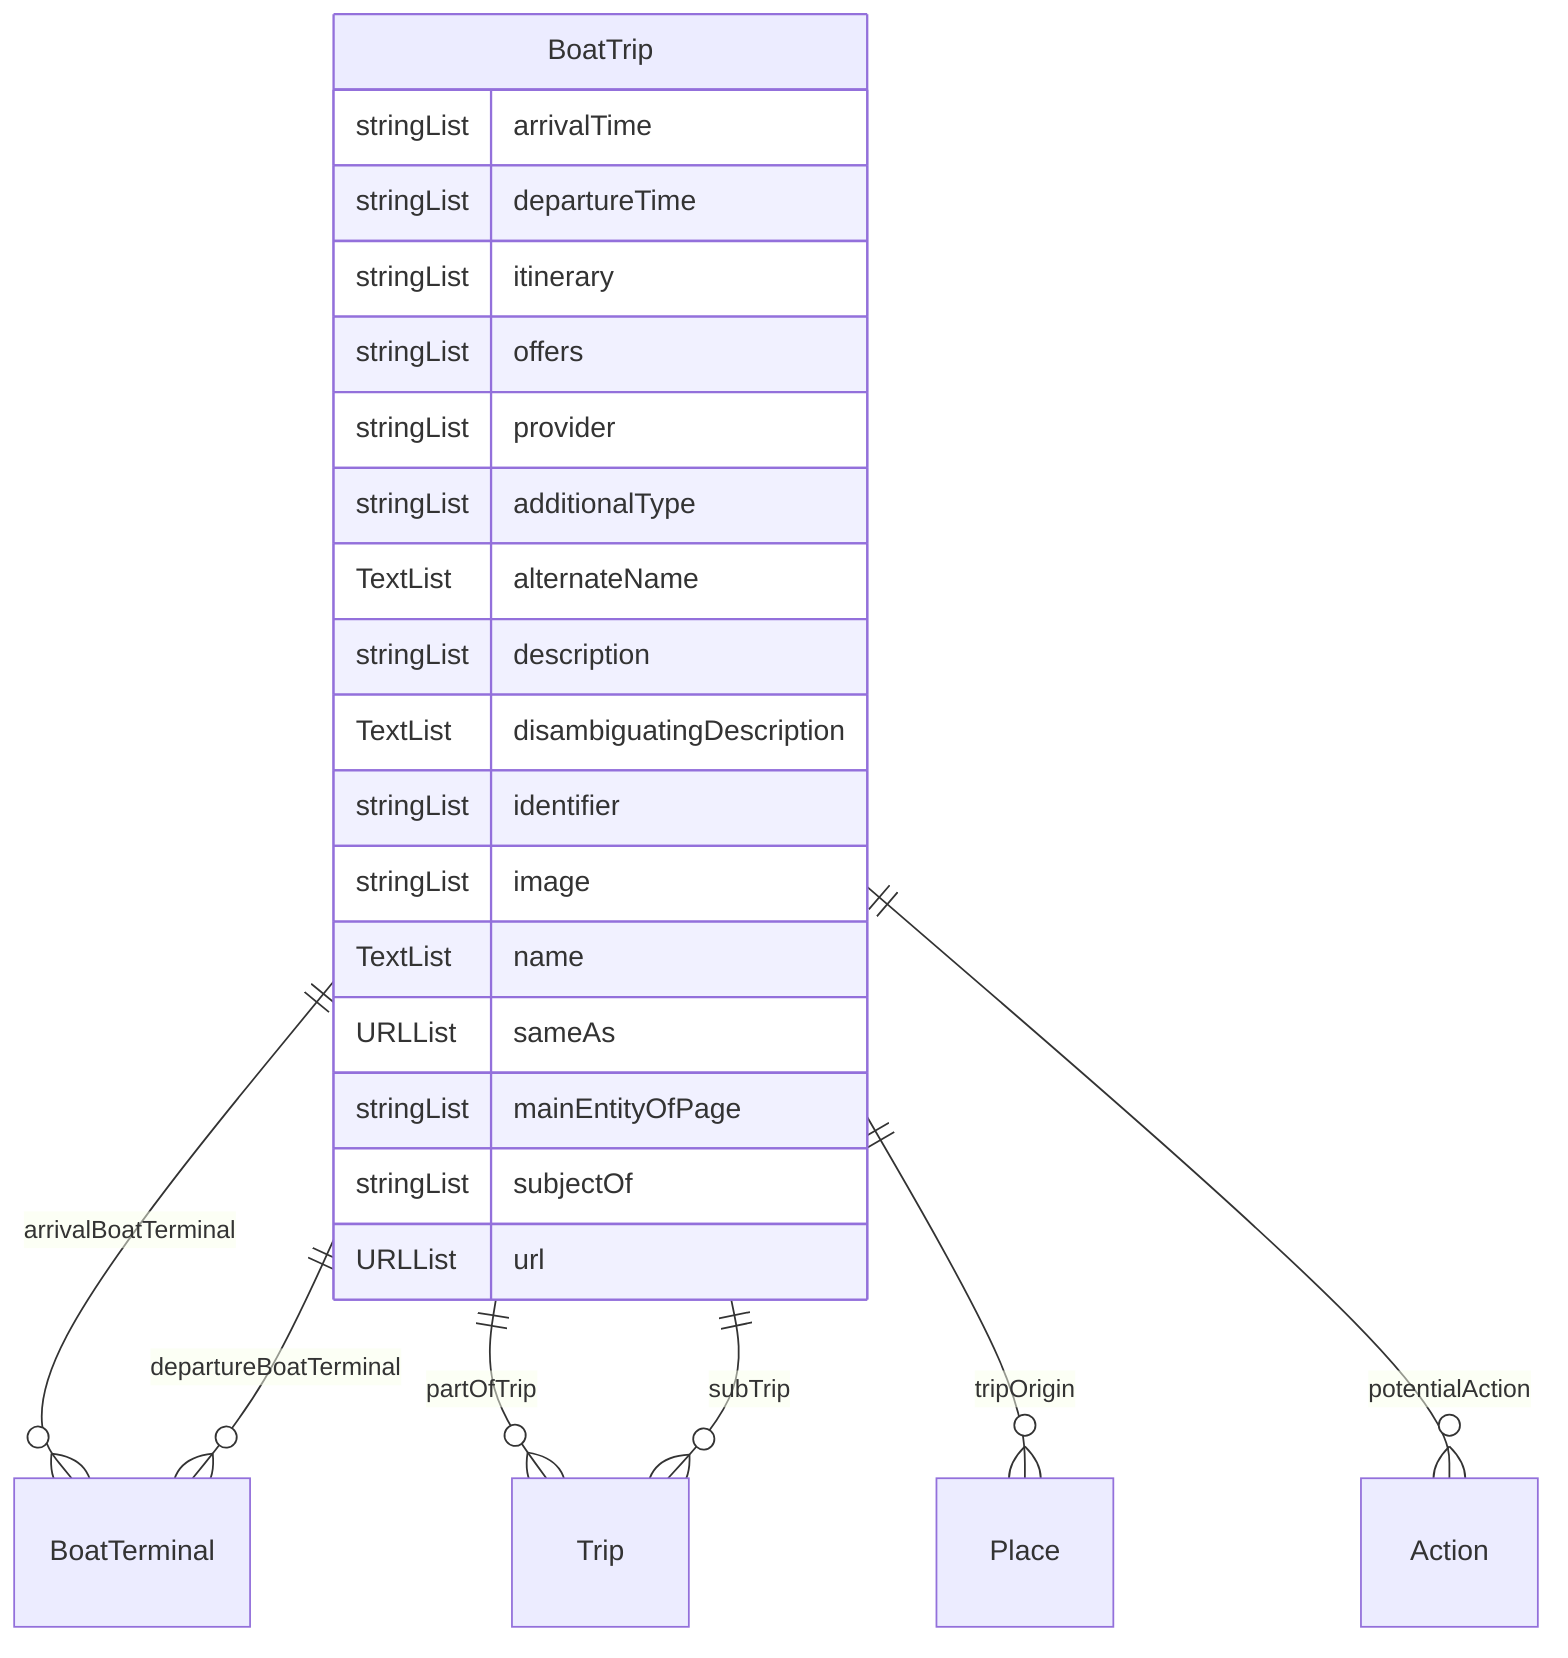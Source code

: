 erDiagram
BoatTrip {
    stringList arrivalTime  
    stringList departureTime  
    stringList itinerary  
    stringList offers  
    stringList provider  
    stringList additionalType  
    TextList alternateName  
    stringList description  
    TextList disambiguatingDescription  
    stringList identifier  
    stringList image  
    TextList name  
    URLList sameAs  
    stringList mainEntityOfPage  
    stringList subjectOf  
    URLList url  
}

BoatTrip ||--}o BoatTerminal : "arrivalBoatTerminal"
BoatTrip ||--}o BoatTerminal : "departureBoatTerminal"
BoatTrip ||--}o Trip : "partOfTrip"
BoatTrip ||--}o Trip : "subTrip"
BoatTrip ||--}o Place : "tripOrigin"
BoatTrip ||--}o Action : "potentialAction"